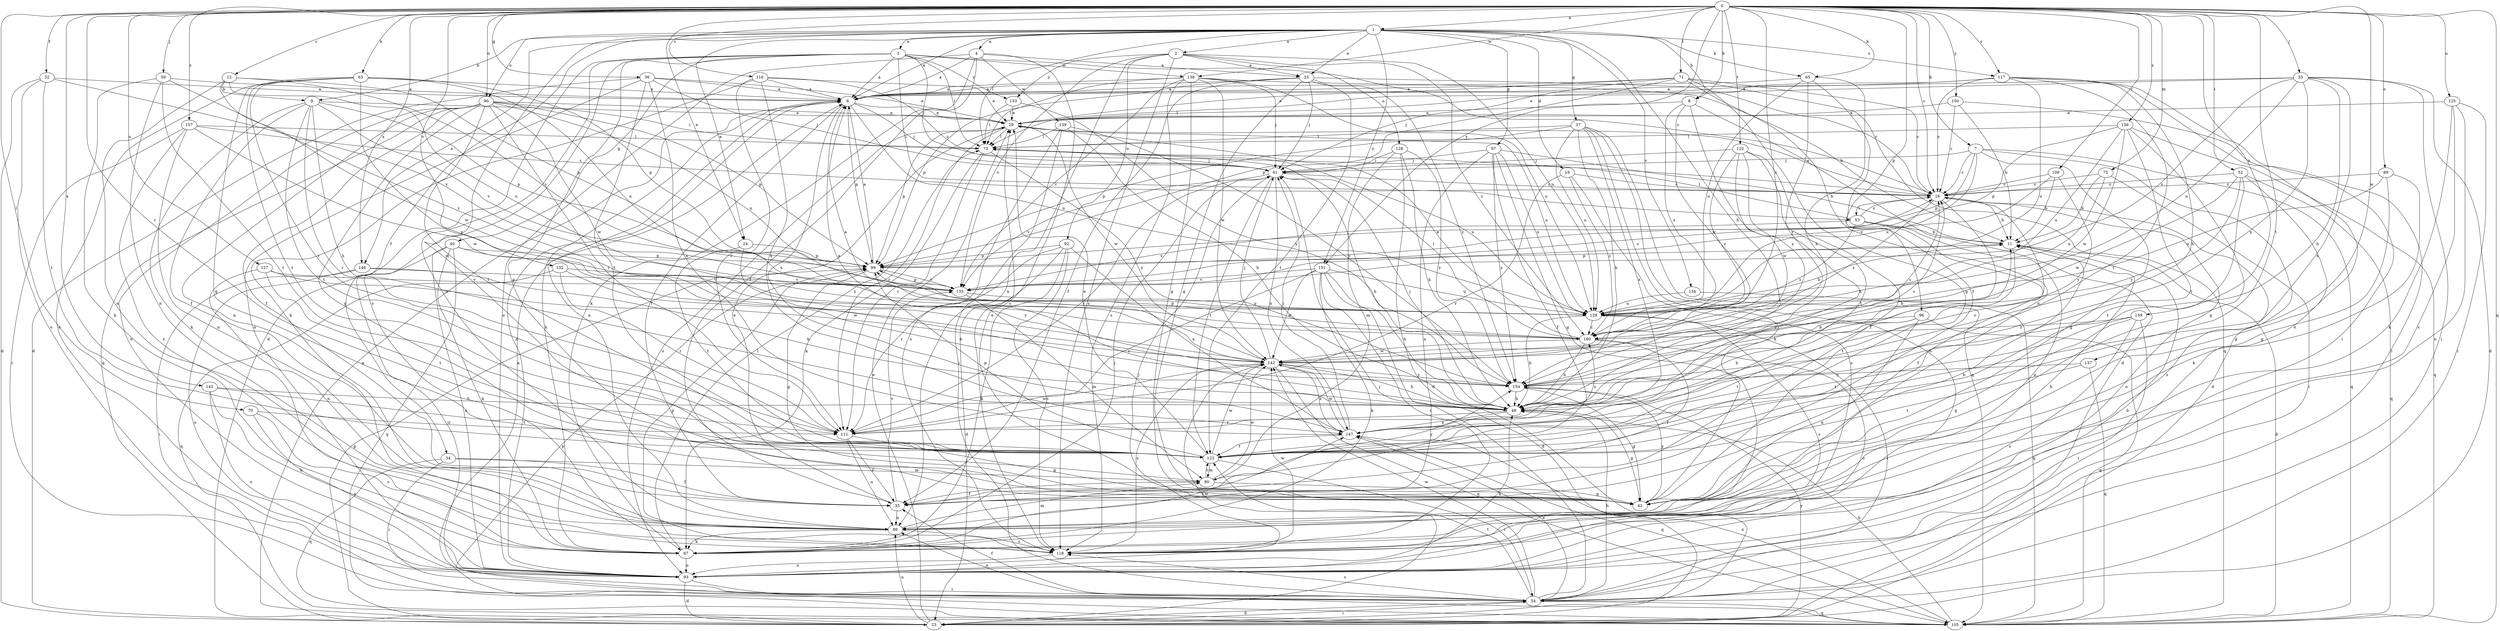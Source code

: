strict digraph  {
0;
1;
2;
3;
4;
6;
7;
8;
9;
11;
12;
16;
19;
23;
24;
25;
29;
32;
34;
35;
36;
37;
40;
42;
48;
52;
53;
54;
55;
59;
61;
63;
65;
67;
70;
71;
73;
75;
80;
86;
89;
90;
92;
93;
96;
97;
99;
105;
109;
111;
116;
117;
118;
122;
123;
125;
127;
128;
129;
132;
134;
135;
137;
138;
139;
142;
143;
146;
147;
150;
151;
153;
154;
156;
157;
159;
160;
0 -> 1  [label=a];
0 -> 7  [label=b];
0 -> 8  [label=b];
0 -> 12  [label=c];
0 -> 16  [label=c];
0 -> 24  [label=e];
0 -> 32  [label=f];
0 -> 36  [label=g];
0 -> 52  [label=i];
0 -> 55  [label=j];
0 -> 59  [label=j];
0 -> 63  [label=k];
0 -> 65  [label=k];
0 -> 70  [label=l];
0 -> 71  [label=l];
0 -> 75  [label=m];
0 -> 89  [label=o];
0 -> 90  [label=o];
0 -> 96  [label=p];
0 -> 105  [label=q];
0 -> 109  [label=r];
0 -> 111  [label=r];
0 -> 116  [label=s];
0 -> 117  [label=s];
0 -> 122  [label=t];
0 -> 123  [label=t];
0 -> 125  [label=u];
0 -> 127  [label=u];
0 -> 132  [label=v];
0 -> 137  [label=w];
0 -> 138  [label=w];
0 -> 143  [label=x];
0 -> 146  [label=x];
0 -> 150  [label=y];
0 -> 151  [label=y];
0 -> 156  [label=z];
0 -> 157  [label=z];
0 -> 159  [label=z];
0 -> 160  [label=z];
1 -> 2  [label=a];
1 -> 3  [label=a];
1 -> 4  [label=a];
1 -> 6  [label=a];
1 -> 8  [label=b];
1 -> 9  [label=b];
1 -> 19  [label=d];
1 -> 24  [label=e];
1 -> 25  [label=e];
1 -> 34  [label=f];
1 -> 37  [label=g];
1 -> 48  [label=h];
1 -> 65  [label=k];
1 -> 73  [label=l];
1 -> 80  [label=m];
1 -> 90  [label=o];
1 -> 97  [label=p];
1 -> 117  [label=s];
1 -> 134  [label=v];
1 -> 146  [label=x];
1 -> 151  [label=y];
2 -> 25  [label=e];
2 -> 86  [label=n];
2 -> 92  [label=o];
2 -> 118  [label=s];
2 -> 128  [label=u];
2 -> 129  [label=u];
2 -> 135  [label=v];
2 -> 153  [label=y];
2 -> 160  [label=z];
3 -> 6  [label=a];
3 -> 16  [label=c];
3 -> 23  [label=d];
3 -> 40  [label=g];
3 -> 42  [label=g];
3 -> 53  [label=i];
3 -> 61  [label=j];
3 -> 73  [label=l];
3 -> 86  [label=n];
3 -> 118  [label=s];
3 -> 138  [label=w];
3 -> 153  [label=y];
4 -> 6  [label=a];
4 -> 25  [label=e];
4 -> 35  [label=f];
4 -> 67  [label=k];
4 -> 93  [label=o];
4 -> 118  [label=s];
4 -> 139  [label=w];
6 -> 29  [label=e];
6 -> 35  [label=f];
6 -> 61  [label=j];
6 -> 67  [label=k];
6 -> 86  [label=n];
6 -> 99  [label=p];
6 -> 129  [label=u];
6 -> 147  [label=x];
7 -> 16  [label=c];
7 -> 23  [label=d];
7 -> 42  [label=g];
7 -> 61  [label=j];
7 -> 99  [label=p];
7 -> 105  [label=q];
7 -> 129  [label=u];
8 -> 23  [label=d];
8 -> 29  [label=e];
8 -> 142  [label=w];
8 -> 154  [label=y];
8 -> 160  [label=z];
9 -> 29  [label=e];
9 -> 35  [label=f];
9 -> 48  [label=h];
9 -> 67  [label=k];
9 -> 99  [label=p];
9 -> 111  [label=r];
9 -> 123  [label=t];
9 -> 135  [label=v];
11 -> 99  [label=p];
11 -> 123  [label=t];
12 -> 9  [label=b];
12 -> 86  [label=n];
12 -> 99  [label=p];
12 -> 129  [label=u];
12 -> 135  [label=v];
12 -> 142  [label=w];
16 -> 11  [label=b];
16 -> 29  [label=e];
16 -> 48  [label=h];
16 -> 53  [label=i];
16 -> 93  [label=o];
16 -> 118  [label=s];
16 -> 160  [label=z];
19 -> 16  [label=c];
19 -> 111  [label=r];
19 -> 118  [label=s];
19 -> 160  [label=z];
23 -> 6  [label=a];
23 -> 29  [label=e];
23 -> 54  [label=i];
23 -> 86  [label=n];
23 -> 99  [label=p];
23 -> 142  [label=w];
23 -> 154  [label=y];
24 -> 99  [label=p];
24 -> 123  [label=t];
24 -> 154  [label=y];
25 -> 6  [label=a];
25 -> 16  [label=c];
25 -> 35  [label=f];
25 -> 42  [label=g];
25 -> 61  [label=j];
25 -> 99  [label=p];
25 -> 123  [label=t];
25 -> 154  [label=y];
29 -> 73  [label=l];
29 -> 93  [label=o];
29 -> 99  [label=p];
29 -> 111  [label=r];
29 -> 129  [label=u];
29 -> 142  [label=w];
32 -> 6  [label=a];
32 -> 23  [label=d];
32 -> 93  [label=o];
32 -> 123  [label=t];
32 -> 135  [label=v];
34 -> 35  [label=f];
34 -> 54  [label=i];
34 -> 80  [label=m];
34 -> 105  [label=q];
35 -> 29  [label=e];
35 -> 86  [label=n];
35 -> 135  [label=v];
36 -> 6  [label=a];
36 -> 23  [label=d];
36 -> 29  [label=e];
36 -> 61  [label=j];
36 -> 93  [label=o];
36 -> 123  [label=t];
36 -> 147  [label=x];
37 -> 48  [label=h];
37 -> 67  [label=k];
37 -> 73  [label=l];
37 -> 93  [label=o];
37 -> 99  [label=p];
37 -> 105  [label=q];
37 -> 129  [label=u];
37 -> 147  [label=x];
40 -> 54  [label=i];
40 -> 67  [label=k];
40 -> 93  [label=o];
40 -> 99  [label=p];
40 -> 105  [label=q];
40 -> 160  [label=z];
42 -> 11  [label=b];
42 -> 29  [label=e];
42 -> 154  [label=y];
48 -> 6  [label=a];
48 -> 11  [label=b];
48 -> 42  [label=g];
48 -> 61  [label=j];
48 -> 111  [label=r];
48 -> 147  [label=x];
52 -> 16  [label=c];
52 -> 42  [label=g];
52 -> 105  [label=q];
52 -> 123  [label=t];
52 -> 142  [label=w];
52 -> 154  [label=y];
53 -> 11  [label=b];
53 -> 16  [label=c];
53 -> 35  [label=f];
53 -> 73  [label=l];
53 -> 86  [label=n];
53 -> 135  [label=v];
53 -> 160  [label=z];
54 -> 23  [label=d];
54 -> 35  [label=f];
54 -> 48  [label=h];
54 -> 61  [label=j];
54 -> 86  [label=n];
54 -> 105  [label=q];
54 -> 118  [label=s];
54 -> 123  [label=t];
54 -> 142  [label=w];
54 -> 147  [label=x];
55 -> 6  [label=a];
55 -> 23  [label=d];
55 -> 29  [label=e];
55 -> 48  [label=h];
55 -> 54  [label=i];
55 -> 129  [label=u];
55 -> 135  [label=v];
55 -> 147  [label=x];
55 -> 154  [label=y];
59 -> 6  [label=a];
59 -> 67  [label=k];
59 -> 86  [label=n];
59 -> 123  [label=t];
59 -> 160  [label=z];
61 -> 16  [label=c];
61 -> 48  [label=h];
61 -> 111  [label=r];
61 -> 123  [label=t];
61 -> 135  [label=v];
61 -> 147  [label=x];
63 -> 6  [label=a];
63 -> 42  [label=g];
63 -> 93  [label=o];
63 -> 99  [label=p];
63 -> 111  [label=r];
63 -> 123  [label=t];
63 -> 129  [label=u];
63 -> 154  [label=y];
65 -> 6  [label=a];
65 -> 35  [label=f];
65 -> 48  [label=h];
65 -> 129  [label=u];
65 -> 154  [label=y];
67 -> 61  [label=j];
67 -> 73  [label=l];
67 -> 93  [label=o];
67 -> 147  [label=x];
70 -> 93  [label=o];
70 -> 111  [label=r];
70 -> 118  [label=s];
71 -> 6  [label=a];
71 -> 16  [label=c];
71 -> 29  [label=e];
71 -> 42  [label=g];
71 -> 61  [label=j];
71 -> 86  [label=n];
71 -> 99  [label=p];
71 -> 105  [label=q];
73 -> 61  [label=j];
73 -> 67  [label=k];
73 -> 111  [label=r];
73 -> 129  [label=u];
73 -> 154  [label=y];
75 -> 11  [label=b];
75 -> 16  [label=c];
75 -> 54  [label=i];
75 -> 129  [label=u];
80 -> 35  [label=f];
80 -> 42  [label=g];
80 -> 123  [label=t];
80 -> 142  [label=w];
80 -> 154  [label=y];
86 -> 11  [label=b];
86 -> 67  [label=k];
86 -> 80  [label=m];
86 -> 118  [label=s];
89 -> 16  [label=c];
89 -> 42  [label=g];
89 -> 67  [label=k];
89 -> 129  [label=u];
90 -> 29  [label=e];
90 -> 35  [label=f];
90 -> 42  [label=g];
90 -> 73  [label=l];
90 -> 86  [label=n];
90 -> 93  [label=o];
90 -> 99  [label=p];
90 -> 105  [label=q];
90 -> 111  [label=r];
90 -> 123  [label=t];
90 -> 129  [label=u];
90 -> 142  [label=w];
92 -> 23  [label=d];
92 -> 67  [label=k];
92 -> 99  [label=p];
92 -> 111  [label=r];
92 -> 118  [label=s];
92 -> 147  [label=x];
93 -> 6  [label=a];
93 -> 11  [label=b];
93 -> 23  [label=d];
93 -> 48  [label=h];
93 -> 54  [label=i];
93 -> 61  [label=j];
96 -> 48  [label=h];
96 -> 86  [label=n];
96 -> 105  [label=q];
96 -> 123  [label=t];
96 -> 160  [label=z];
97 -> 11  [label=b];
97 -> 35  [label=f];
97 -> 42  [label=g];
97 -> 61  [label=j];
97 -> 86  [label=n];
97 -> 129  [label=u];
97 -> 154  [label=y];
99 -> 6  [label=a];
99 -> 42  [label=g];
99 -> 135  [label=v];
105 -> 6  [label=a];
105 -> 11  [label=b];
105 -> 48  [label=h];
105 -> 99  [label=p];
105 -> 147  [label=x];
109 -> 11  [label=b];
109 -> 16  [label=c];
109 -> 135  [label=v];
109 -> 154  [label=y];
111 -> 35  [label=f];
111 -> 42  [label=g];
111 -> 86  [label=n];
111 -> 142  [label=w];
111 -> 160  [label=z];
116 -> 6  [label=a];
116 -> 16  [label=c];
116 -> 29  [label=e];
116 -> 67  [label=k];
116 -> 111  [label=r];
116 -> 147  [label=x];
117 -> 6  [label=a];
117 -> 16  [label=c];
117 -> 48  [label=h];
117 -> 54  [label=i];
117 -> 73  [label=l];
117 -> 93  [label=o];
117 -> 123  [label=t];
117 -> 129  [label=u];
118 -> 93  [label=o];
118 -> 99  [label=p];
118 -> 142  [label=w];
122 -> 35  [label=f];
122 -> 61  [label=j];
122 -> 123  [label=t];
122 -> 142  [label=w];
122 -> 147  [label=x];
122 -> 160  [label=z];
123 -> 29  [label=e];
123 -> 54  [label=i];
123 -> 80  [label=m];
123 -> 99  [label=p];
123 -> 142  [label=w];
125 -> 29  [label=e];
125 -> 54  [label=i];
125 -> 67  [label=k];
125 -> 93  [label=o];
125 -> 118  [label=s];
127 -> 86  [label=n];
127 -> 123  [label=t];
127 -> 135  [label=v];
127 -> 142  [label=w];
128 -> 23  [label=d];
128 -> 48  [label=h];
128 -> 61  [label=j];
128 -> 80  [label=m];
128 -> 154  [label=y];
129 -> 11  [label=b];
129 -> 48  [label=h];
129 -> 54  [label=i];
129 -> 118  [label=s];
129 -> 160  [label=z];
132 -> 48  [label=h];
132 -> 105  [label=q];
132 -> 111  [label=r];
132 -> 135  [label=v];
134 -> 105  [label=q];
134 -> 129  [label=u];
135 -> 16  [label=c];
135 -> 80  [label=m];
135 -> 99  [label=p];
135 -> 129  [label=u];
137 -> 105  [label=q];
137 -> 123  [label=t];
137 -> 154  [label=y];
138 -> 6  [label=a];
138 -> 11  [label=b];
138 -> 42  [label=g];
138 -> 61  [label=j];
138 -> 73  [label=l];
138 -> 118  [label=s];
138 -> 129  [label=u];
138 -> 135  [label=v];
138 -> 142  [label=w];
139 -> 48  [label=h];
139 -> 54  [label=i];
139 -> 73  [label=l];
139 -> 118  [label=s];
139 -> 154  [label=y];
142 -> 6  [label=a];
142 -> 16  [label=c];
142 -> 48  [label=h];
142 -> 61  [label=j];
142 -> 105  [label=q];
142 -> 118  [label=s];
142 -> 147  [label=x];
142 -> 154  [label=y];
143 -> 48  [label=h];
143 -> 67  [label=k];
143 -> 93  [label=o];
143 -> 123  [label=t];
146 -> 48  [label=h];
146 -> 54  [label=i];
146 -> 93  [label=o];
146 -> 135  [label=v];
147 -> 16  [label=c];
147 -> 61  [label=j];
147 -> 105  [label=q];
147 -> 123  [label=t];
147 -> 142  [label=w];
150 -> 11  [label=b];
150 -> 16  [label=c];
150 -> 29  [label=e];
150 -> 54  [label=i];
151 -> 23  [label=d];
151 -> 48  [label=h];
151 -> 67  [label=k];
151 -> 111  [label=r];
151 -> 118  [label=s];
151 -> 129  [label=u];
151 -> 135  [label=v];
151 -> 142  [label=w];
153 -> 29  [label=e];
153 -> 73  [label=l];
153 -> 154  [label=y];
154 -> 16  [label=c];
154 -> 42  [label=g];
154 -> 48  [label=h];
156 -> 42  [label=g];
156 -> 73  [label=l];
156 -> 99  [label=p];
156 -> 105  [label=q];
156 -> 123  [label=t];
156 -> 129  [label=u];
156 -> 142  [label=w];
157 -> 16  [label=c];
157 -> 54  [label=i];
157 -> 73  [label=l];
157 -> 86  [label=n];
157 -> 118  [label=s];
157 -> 142  [label=w];
159 -> 42  [label=g];
159 -> 54  [label=i];
159 -> 93  [label=o];
159 -> 123  [label=t];
159 -> 160  [label=z];
160 -> 29  [label=e];
160 -> 35  [label=f];
160 -> 48  [label=h];
160 -> 73  [label=l];
160 -> 93  [label=o];
160 -> 99  [label=p];
160 -> 142  [label=w];
}

